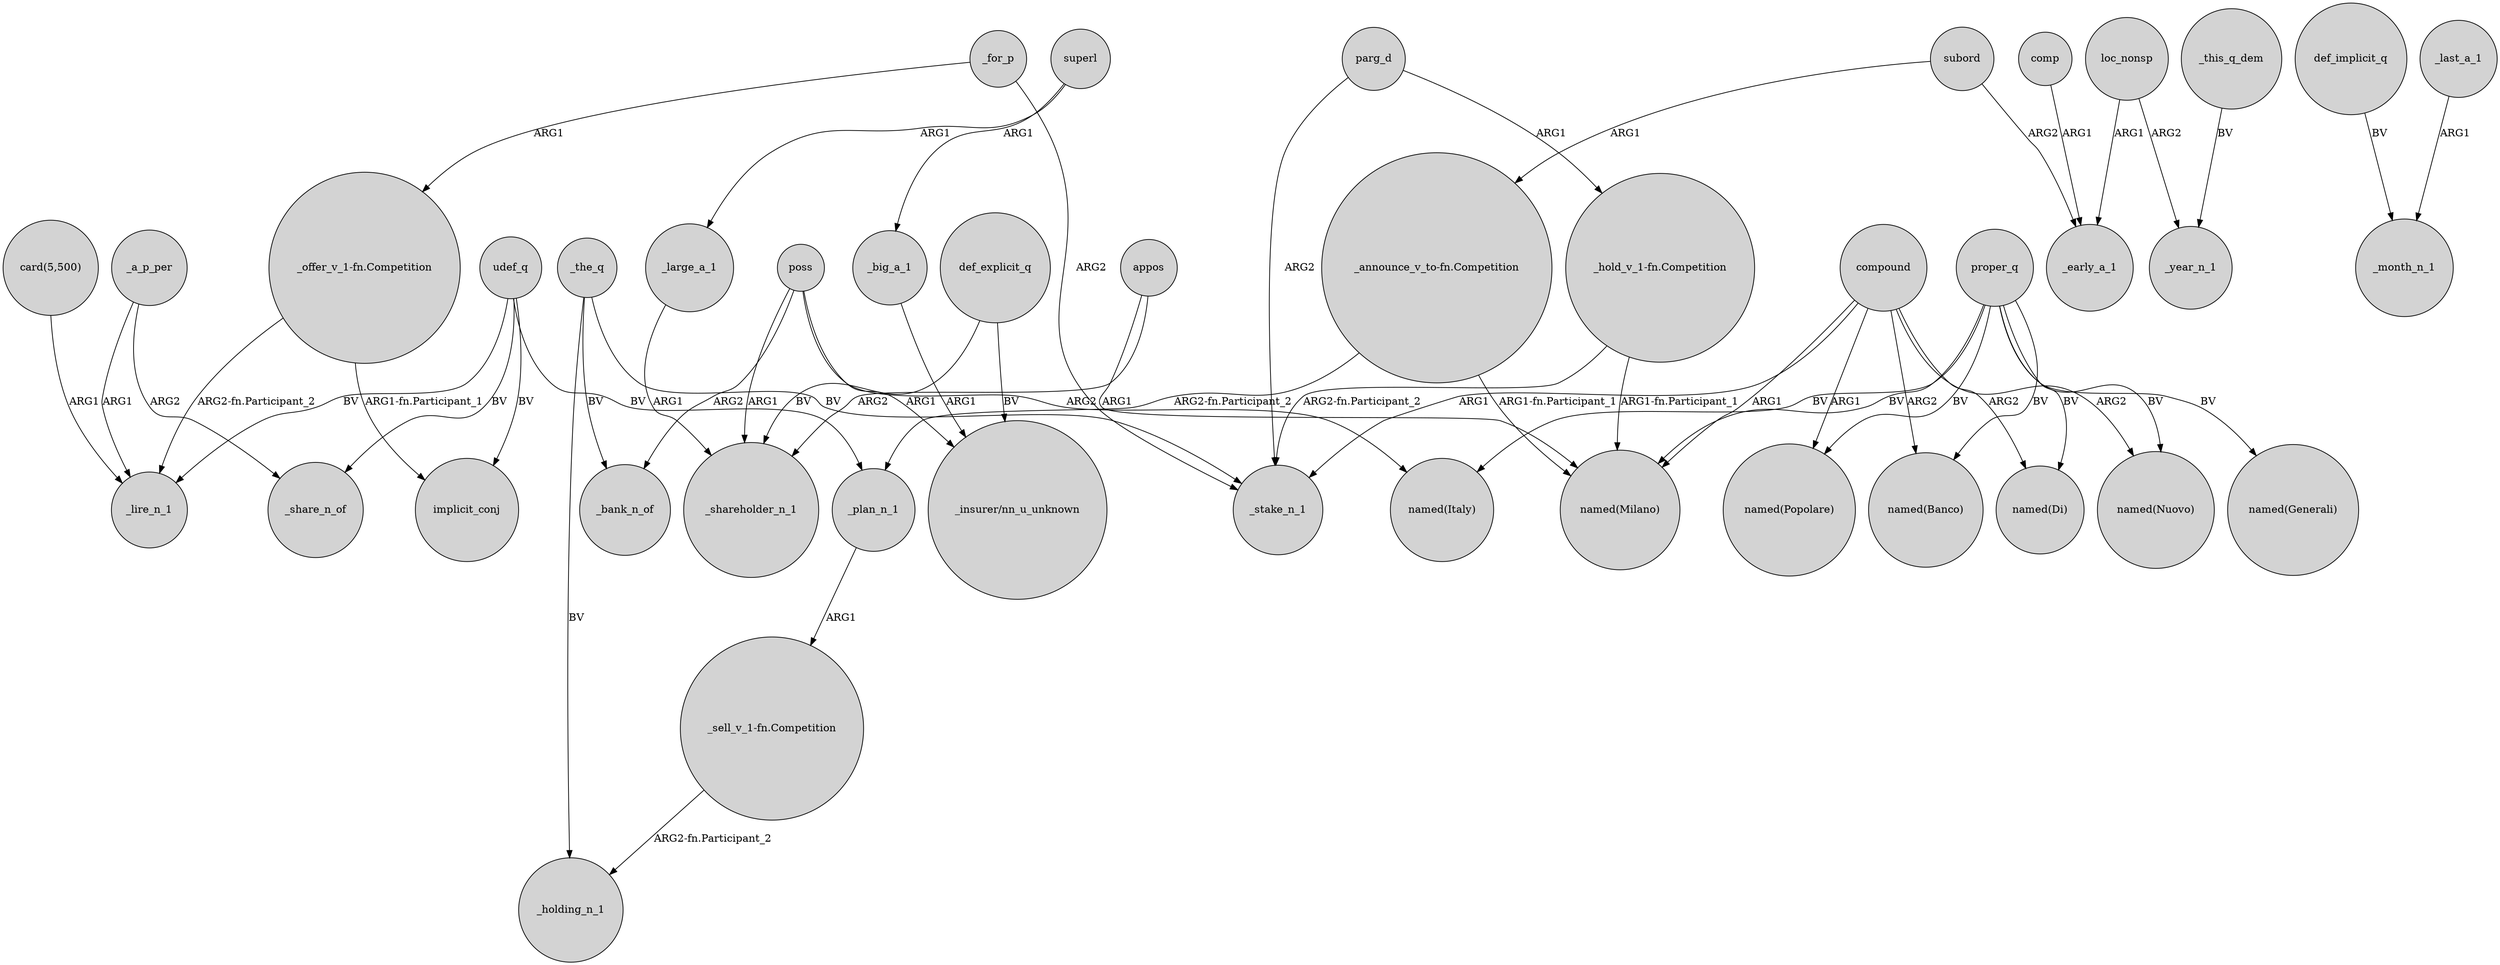 digraph {
	node [shape=circle style=filled]
	_for_p -> "_offer_v_1-fn.Competition" [label=ARG1]
	"_announce_v_to-fn.Competition" -> _plan_n_1 [label="ARG2-fn.Participant_2"]
	parg_d -> "_hold_v_1-fn.Competition" [label=ARG1]
	def_implicit_q -> _month_n_1 [label=BV]
	proper_q -> "named(Milano)" [label=BV]
	proper_q -> "named(Di)" [label=BV]
	subord -> "_announce_v_to-fn.Competition" [label=ARG1]
	_the_q -> _bank_n_of [label=BV]
	_last_a_1 -> _month_n_1 [label=ARG1]
	compound -> "named(Milano)" [label=ARG1]
	_the_q -> _stake_n_1 [label=BV]
	"_hold_v_1-fn.Competition" -> _stake_n_1 [label="ARG2-fn.Participant_2"]
	comp -> _early_a_1 [label=ARG1]
	"_hold_v_1-fn.Competition" -> "named(Milano)" [label="ARG1-fn.Participant_1"]
	proper_q -> "named(Nuovo)" [label=BV]
	appos -> _shareholder_n_1 [label=ARG2]
	appos -> "named(Milano)" [label=ARG1]
	loc_nonsp -> _year_n_1 [label=ARG2]
	_a_p_per -> _lire_n_1 [label=ARG1]
	subord -> _early_a_1 [label=ARG2]
	compound -> "named(Banco)" [label=ARG2]
	proper_q -> "named(Popolare)" [label=BV]
	poss -> "_insurer/nn_u_unknown" [label=ARG1]
	_plan_n_1 -> "_sell_v_1-fn.Competition" [label=ARG1]
	"_sell_v_1-fn.Competition" -> _holding_n_1 [label="ARG2-fn.Participant_2"]
	"card(5,500)" -> _lire_n_1 [label=ARG1]
	_a_p_per -> _share_n_of [label=ARG2]
	"_offer_v_1-fn.Competition" -> _lire_n_1 [label="ARG2-fn.Participant_2"]
	def_explicit_q -> _shareholder_n_1 [label=BV]
	superl -> _big_a_1 [label=ARG1]
	poss -> _bank_n_of [label=ARG2]
	udef_q -> _plan_n_1 [label=BV]
	_large_a_1 -> _shareholder_n_1 [label=ARG1]
	compound -> _stake_n_1 [label=ARG1]
	udef_q -> _share_n_of [label=BV]
	poss -> _shareholder_n_1 [label=ARG1]
	loc_nonsp -> _early_a_1 [label=ARG1]
	_the_q -> _holding_n_1 [label=BV]
	poss -> "named(Italy)" [label=ARG2]
	_this_q_dem -> _year_n_1 [label=BV]
	_big_a_1 -> "_insurer/nn_u_unknown" [label=ARG1]
	proper_q -> "named(Generali)" [label=BV]
	proper_q -> "named(Banco)" [label=BV]
	"_announce_v_to-fn.Competition" -> "named(Milano)" [label="ARG1-fn.Participant_1"]
	"_offer_v_1-fn.Competition" -> implicit_conj [label="ARG1-fn.Participant_1"]
	parg_d -> _stake_n_1 [label=ARG2]
	compound -> "named(Di)" [label=ARG2]
	compound -> "named(Popolare)" [label=ARG1]
	def_explicit_q -> "_insurer/nn_u_unknown" [label=BV]
	compound -> "named(Nuovo)" [label=ARG2]
	udef_q -> implicit_conj [label=BV]
	_for_p -> _stake_n_1 [label=ARG2]
	superl -> _large_a_1 [label=ARG1]
	udef_q -> _lire_n_1 [label=BV]
	proper_q -> "named(Italy)" [label=BV]
}
